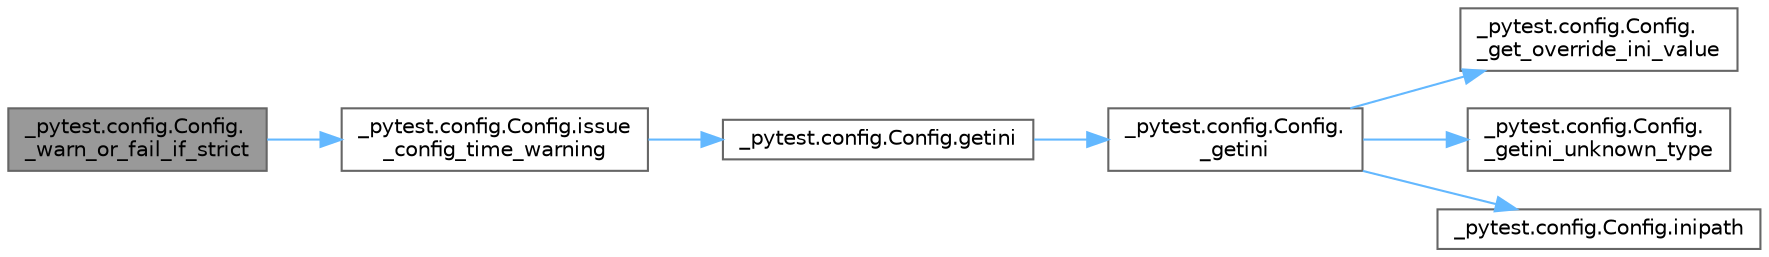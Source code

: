 digraph "_pytest.config.Config._warn_or_fail_if_strict"
{
 // LATEX_PDF_SIZE
  bgcolor="transparent";
  edge [fontname=Helvetica,fontsize=10,labelfontname=Helvetica,labelfontsize=10];
  node [fontname=Helvetica,fontsize=10,shape=box,height=0.2,width=0.4];
  rankdir="LR";
  Node1 [id="Node000001",label="_pytest.config.Config.\l_warn_or_fail_if_strict",height=0.2,width=0.4,color="gray40", fillcolor="grey60", style="filled", fontcolor="black",tooltip=" "];
  Node1 -> Node2 [id="edge1_Node000001_Node000002",color="steelblue1",style="solid",tooltip=" "];
  Node2 [id="Node000002",label="_pytest.config.Config.issue\l_config_time_warning",height=0.2,width=0.4,color="grey40", fillcolor="white", style="filled",URL="$class__pytest_1_1config_1_1_config.html#aec4a4916c26d6fe30f4fcb8524c1e2f6",tooltip=" "];
  Node2 -> Node3 [id="edge2_Node000002_Node000003",color="steelblue1",style="solid",tooltip=" "];
  Node3 [id="Node000003",label="_pytest.config.Config.getini",height=0.2,width=0.4,color="grey40", fillcolor="white", style="filled",URL="$class__pytest_1_1config_1_1_config.html#ab94c5b14992c192fc07d2141eb5f73e4",tooltip=" "];
  Node3 -> Node4 [id="edge3_Node000003_Node000004",color="steelblue1",style="solid",tooltip=" "];
  Node4 [id="Node000004",label="_pytest.config.Config.\l_getini",height=0.2,width=0.4,color="grey40", fillcolor="white", style="filled",URL="$class__pytest_1_1config_1_1_config.html#a78d0a229093615de19ebc3d9e1a33bb8",tooltip=" "];
  Node4 -> Node5 [id="edge4_Node000004_Node000005",color="steelblue1",style="solid",tooltip=" "];
  Node5 [id="Node000005",label="_pytest.config.Config.\l_get_override_ini_value",height=0.2,width=0.4,color="grey40", fillcolor="white", style="filled",URL="$class__pytest_1_1config_1_1_config.html#a3e95636159fb09f9cb0d30ad9a07f73e",tooltip=" "];
  Node4 -> Node6 [id="edge5_Node000004_Node000006",color="steelblue1",style="solid",tooltip=" "];
  Node6 [id="Node000006",label="_pytest.config.Config.\l_getini_unknown_type",height=0.2,width=0.4,color="grey40", fillcolor="white", style="filled",URL="$class__pytest_1_1config_1_1_config.html#a45aa2598cf7cb9016845b8474c5eedfb",tooltip=" "];
  Node4 -> Node7 [id="edge6_Node000004_Node000007",color="steelblue1",style="solid",tooltip=" "];
  Node7 [id="Node000007",label="_pytest.config.Config.inipath",height=0.2,width=0.4,color="grey40", fillcolor="white", style="filled",URL="$class__pytest_1_1config_1_1_config.html#a4e1b45540055bdf6d8b62d11aa494f53",tooltip=" "];
}
